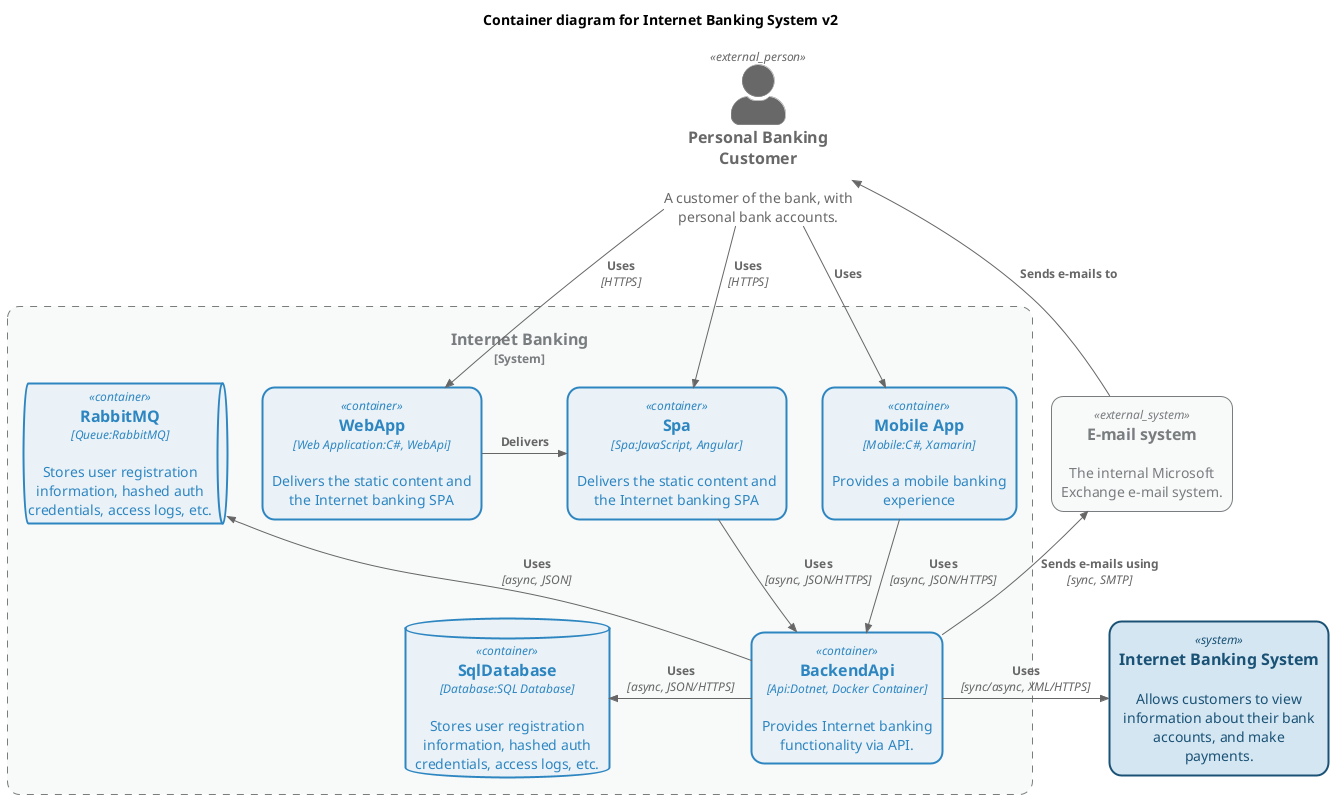 @startuml container-diagram-for-internet-banking-system-v2-c4container
!include <C4/C4_Container>

UpdateElementStyle("system", $bgColor=#D4E6F1,$fontColor=#1A5276,$borderColor=#1A5276,$shadowing="false",$shape=RoundedBoxShape(),$borderStyle=SolidLine(),$borderThickness=2)
UpdateElementStyle("external_system", $bgColor=#F8F9F9,$fontColor=#797D7F,$borderColor=#797D7F,$shadowing="false",$shape=RoundedBoxShape(),$borderStyle=SolidLine(),$borderThickness=1)
UpdateElementStyle("person", $bgColor=#797D7F,$fontColor=#797D7F,$borderColor=#797D7F,$shadowing="false",$shape=RoundedBoxShape(),$borderStyle=SolidLine(),$borderThickness=2)
UpdateElementStyle("component", $bgColor=#FAE5D3,$fontColor=#CA6F1E,$borderColor=#CA6F1E,$shadowing="false",$shape=RoundedBoxShape(),$borderStyle=SolidLine(),$borderThickness=2)
UpdateElementStyle("external_component", $bgColor=#F8F9F9,$fontColor=#797D7F,$borderColor=#797D7F,$shadowing="false",$shape=RoundedBoxShape(),$borderStyle=SolidLine(),$borderThickness=1)
UpdateElementStyle("container", $bgColor=#EAF2F8,$fontColor=#2E86C1,$borderColor=#2E86C1,$shadowing="false",$shape=RoundedBoxShape(),$borderStyle=SolidLine(),$borderThickness=2)
UpdateElementStyle("external_container", $bgColor=#F8F9F9,$fontColor=#797D7F,$borderColor=#797D7F,$shadowing="false",$shape=RoundedBoxShape(),$borderStyle=SolidLine(),$borderThickness=1)
UpdateBoundaryStyle($elementName=system,$bgColor=#F8F9F9,$fontColor=#797D7F,$borderColor=#797D7F,$shadowing="false",$shape=RoundedBoxShape())
UpdateBoundaryStyle($elementName=container,$bgColor=#F8F9F9,$fontColor=#797D7F,$borderColor=#797D7F,$shadowing="false",$shape=RoundedBoxShape())
UpdateBoundaryStyle($elementName=enterprise,$bgColor=#F8F9F9,$fontColor=#797D7F,$borderColor=#797D7F,$shadowing="false",$shape=RoundedBoxShape())
SHOW_PERSON_PORTRAIT()
LAYOUT_TOP_DOWN()

title Container diagram for Internet Banking System v2

Person_Ext(Customer, "Personal Banking Customer", "A customer of the bank, with personal bank accounts.")
System(BankingSystem, "Internet Banking System", "Allows customers to view information about their bank accounts, and make payments.")
System_Ext(MailSystem, "E-mail system", "The internal Microsoft Exchange e-mail system.")

System_Boundary(c1, "Internet Banking") {
    Container(WebApp, "WebApp", "Web Application:C#, WebApi", "Delivers the static content and the Internet banking SPA")
    Container(Spa, "Spa", "Spa:JavaScript, Angular", "Delivers the static content and the Internet banking SPA")
    Container(MobileApp, "Mobile App", "Mobile:C#, Xamarin", "Provides a mobile banking experience")
    ContainerDb(SqlDatabase, "SqlDatabase", "Database:SQL Database", "Stores user registration information, hashed auth credentials, access logs, etc.")
    ContainerQueue(RabbitMQ, "RabbitMQ", "Queue:RabbitMQ", "Stores user registration information, hashed auth credentials, access logs, etc.")
    Container(BackendApi, "BackendApi", "Api:Dotnet, Docker Container", "Provides Internet banking functionality via API.")
}


Rel(Customer, WebApp, "Uses", "HTTPS")
Rel(Customer, Spa, "Uses", "HTTPS")
Rel(Customer, MobileApp, "Uses")
Rel_Neighbor(WebApp, Spa, "Delivers")
Rel(Spa, BackendApi, "Uses", "async, JSON/HTTPS")
Rel(MobileApp, BackendApi, "Uses", "async, JSON/HTTPS")
Rel_Back_Neighbor(SqlDatabase, BackendApi, "Uses", "async, JSON/HTTPS")
Rel_Back(RabbitMQ, BackendApi, "Uses", "async, JSON")
Rel_Back(Customer, MailSystem, "Sends e-mails to")
Rel_Back(MailSystem, BackendApi, "Sends e-mails using", "sync, SMTP")
Rel_Neighbor(BackendApi, BankingSystem, "Uses", "sync/async, XML/HTTPS")
@enduml

